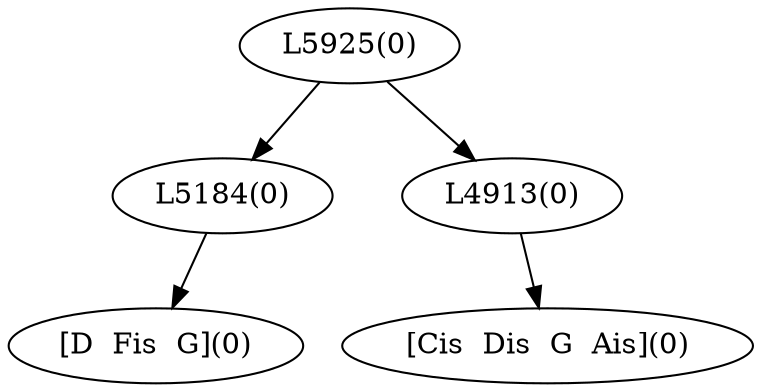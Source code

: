 digraph sample{
"L5184(0)"->"[D  Fis  G](0)"
"L4913(0)"->"[Cis  Dis  G  Ais](0)"
"L5925(0)"->"L5184(0)"
"L5925(0)"->"L4913(0)"
{rank = min; "L5925(0)"}
{rank = same; "L5184(0)"; "L4913(0)";}
{rank = max; "[Cis  Dis  G  Ais](0)"; "[D  Fis  G](0)";}
}